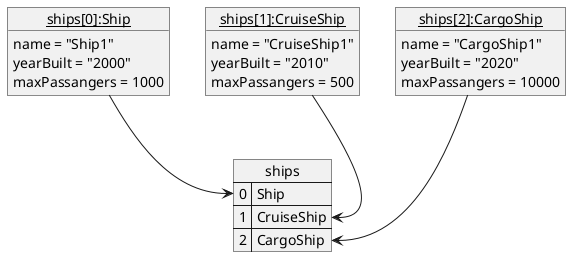 @startuml

object "<u>ships[0]:Ship</u>" as ogS{
    name = "Ship1"
    yearBuilt = "2000"
    maxPassangers = 1000
}
object "<u>ships[1]:CruiseShip</u>" as crS{
    name = "CruiseShip1"
    yearBuilt = "2010"
    maxPassangers = 500
}
object "<u>ships[2]:CargoShip</u>" as carS{
    name = "CargoShip1"
    yearBuilt = "2020"
    maxPassangers = 10000
}
map ships {
    0 => Ship
    1 => CruiseShip
    2 => CargoShip
}
ogS --> ships::0
crS --> ships::1
carS --> ships::2
@enduml
